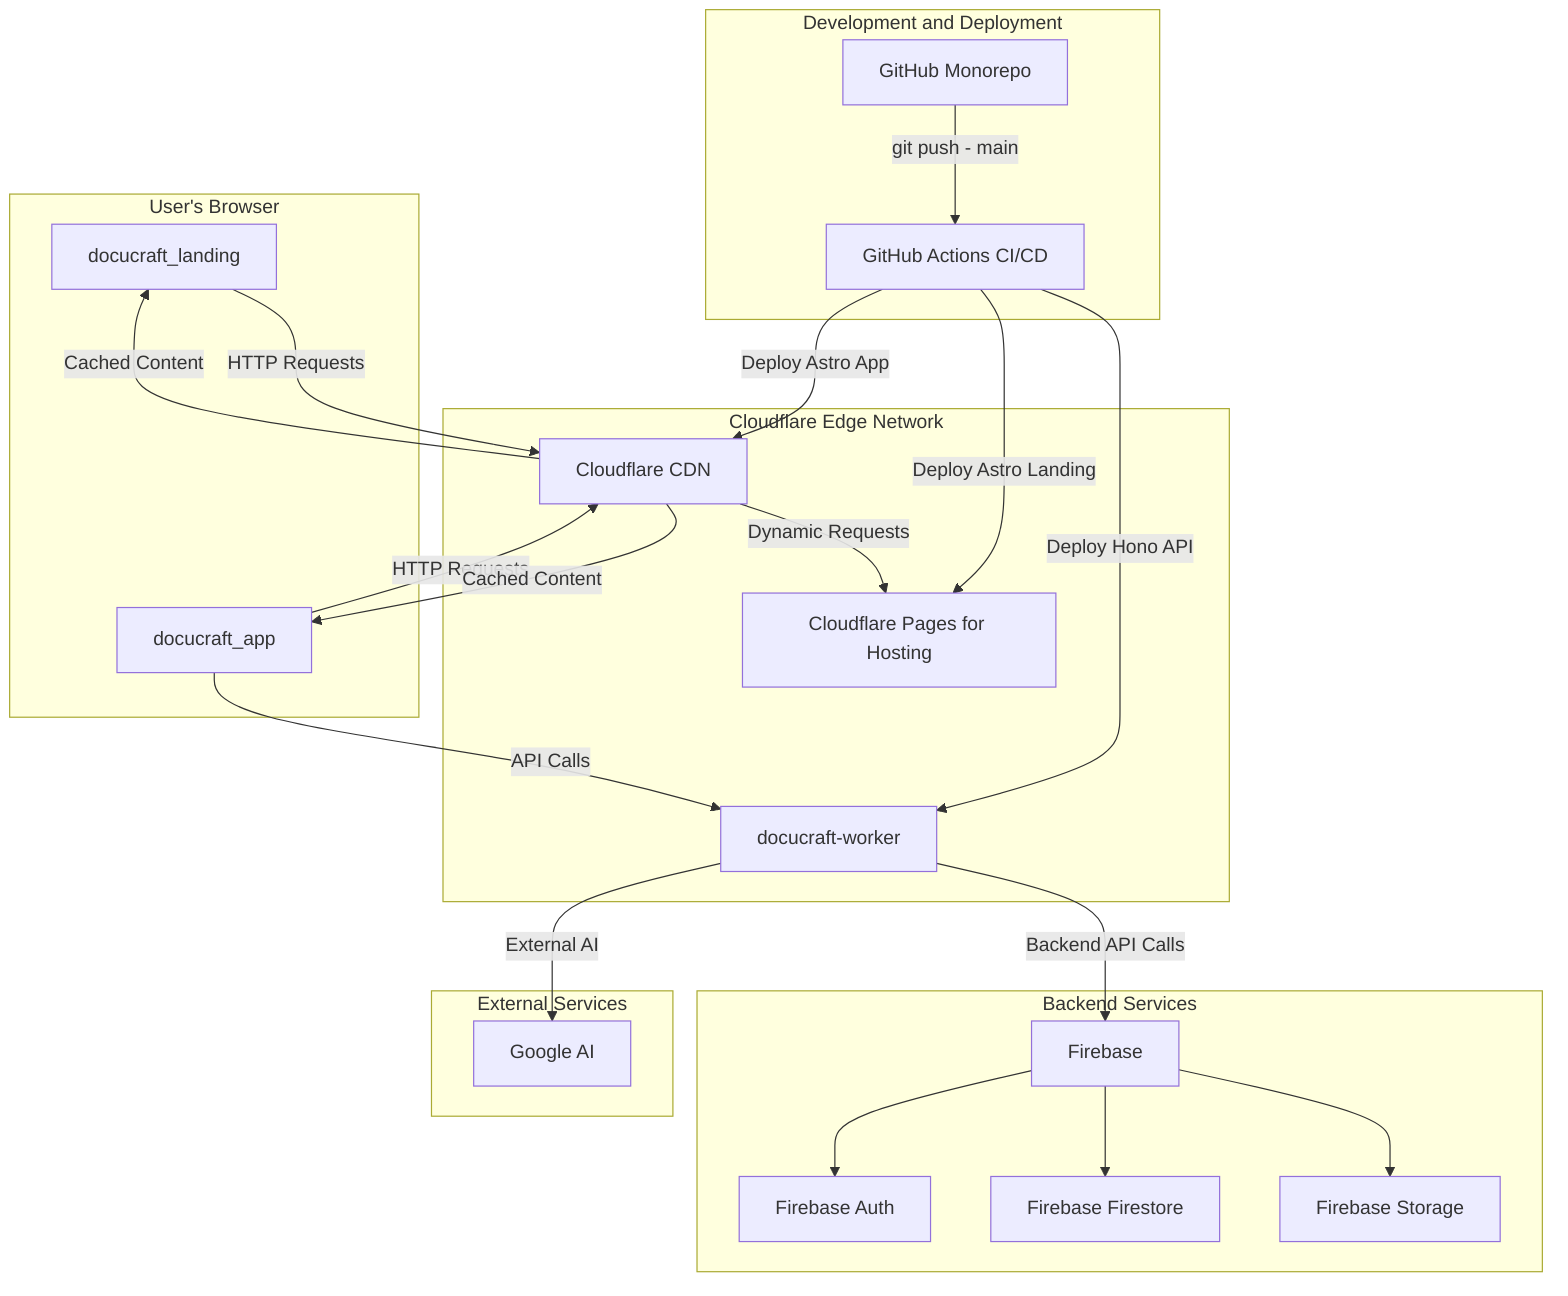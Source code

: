 graph TD
    subgraph "User's Browser"
        A[docucraft_landing]
        B[docucraft_app]
    end

    subgraph "Cloudflare Edge Network"
        C[Cloudflare Pages for Hosting]
        D[Cloudflare CDN]
        E[docucraft-worker]
    end

    subgraph "Backend Services"
        F[Firebase]
        G[Firebase Auth]
        H[Firebase Firestore]
        I[Firebase Storage]
    end

    subgraph "External Services"
        L[Google AI]
    end

    subgraph "Development and Deployment"
        J[GitHub Monorepo] -->|git push - main| K[GitHub Actions CI/CD]
        K -->|Deploy Astro Landing| C
        K -->|Deploy Astro App| D
        K -->|Deploy Hono API| E
    end

    A -->|HTTP Requests| D
    B -->|HTTP Requests| D
    D -- "Cached Content" --> A & B
    D -- "Dynamic Requests" --> C

    B -->|API Calls| E
    E -->|Backend API Calls| F
    E -->|External AI| L
    F --> G & H & I